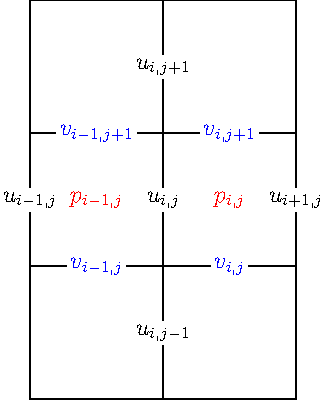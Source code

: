 size(200,200);

pen pr = linewidth(2.5) + red;
pen pb = linewidth(2.5) + blue;
real L = 3;
real dx = 3;
real dy = 3;

pair A = (0,-dy/2);
pair B = (0, dy/2);
draw(A--B);
label(Label("$u_{i,j}$",Fill(white)), midpoint(A--B));

pair C = (-dx,-dy/2);
draw(A--C);
label(Label("$v_{i-1,j}$",Fill(white)), midpoint(A--C), pb);

pair D = (+dx,-dy/2);
draw(A--D);
label(Label("$v_{i,j}$",Fill(white)), midpoint(A--D), pb);

pair E = (+dx,dy/2);
draw(D--E);
label(Label("$u_{i+1,j}$",Fill(white)), midpoint(D--E));

draw(B--E);
label(Label("$v_{i,j+1}$",Fill(white)), midpoint(B--E), pb);

pair F = (-dx,dy/2);
draw(B--F);
label(Label("$v_{i-1,j+1}$",Fill(white)), midpoint(B--F), pb);

draw(C--F);
label(Label("$u_{i-1,j}$",Fill(white)), midpoint(C--F));

pair G = (0,-3*dy/2);
draw(A--G);
label(Label("$u_{i,j-1}$",Fill(white)), midpoint(A--G));

pair H = (0,+3*dy/2);
draw(B--H);
label(Label("$u_{i,j+1}$",Fill(white)), midpoint(B--H));

draw(H--(-dx,3*dy/2)--F);
draw(H--(+dx,3*dy/2)--E);
draw(G--(-dx,-3*dy/2)--C);
draw(G--(+dx,-3*dy/2)--D);

label("$p_{i,j}$",(dx/2,0),pr);
label("$p_{i-1,j}$",(-dx/2,0),pr);
